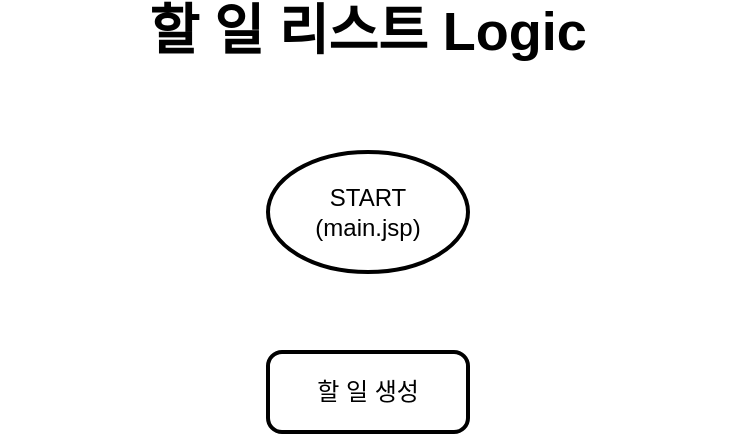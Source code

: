 <mxfile version="11.1.4" type="device"><diagram id="mrq95Y1v_aUDk654FVV5" name="Page-1"><mxGraphModel dx="1422" dy="715" grid="1" gridSize="10" guides="1" tooltips="1" connect="1" arrows="1" fold="1" page="1" pageScale="1" pageWidth="827" pageHeight="1169" math="0" shadow="0"><root><mxCell id="0"/><mxCell id="1" parent="0"/><mxCell id="idm8t4T-aBJeh2IjjU6y-1" value="&lt;b&gt;&lt;font style=&quot;font-size: 27px&quot;&gt;할 일 리스트 Logic&lt;/font&gt;&lt;/b&gt;" style="text;html=1;strokeColor=none;fillColor=none;align=center;verticalAlign=middle;whiteSpace=wrap;rounded=0;" vertex="1" parent="1"><mxGeometry x="217" y="40" width="368" height="20" as="geometry"/></mxCell><mxCell id="idm8t4T-aBJeh2IjjU6y-2" value="START&lt;br&gt;(main.jsp)" style="strokeWidth=2;html=1;shape=mxgraph.flowchart.start_1;whiteSpace=wrap;" vertex="1" parent="1"><mxGeometry x="351" y="110" width="100" height="60" as="geometry"/></mxCell><mxCell id="idm8t4T-aBJeh2IjjU6y-4" value="할 일 생성" style="rounded=1;whiteSpace=wrap;html=1;absoluteArcSize=1;arcSize=14;strokeWidth=2;" vertex="1" parent="1"><mxGeometry x="351" y="210" width="100" height="40" as="geometry"/></mxCell></root></mxGraphModel></diagram></mxfile>